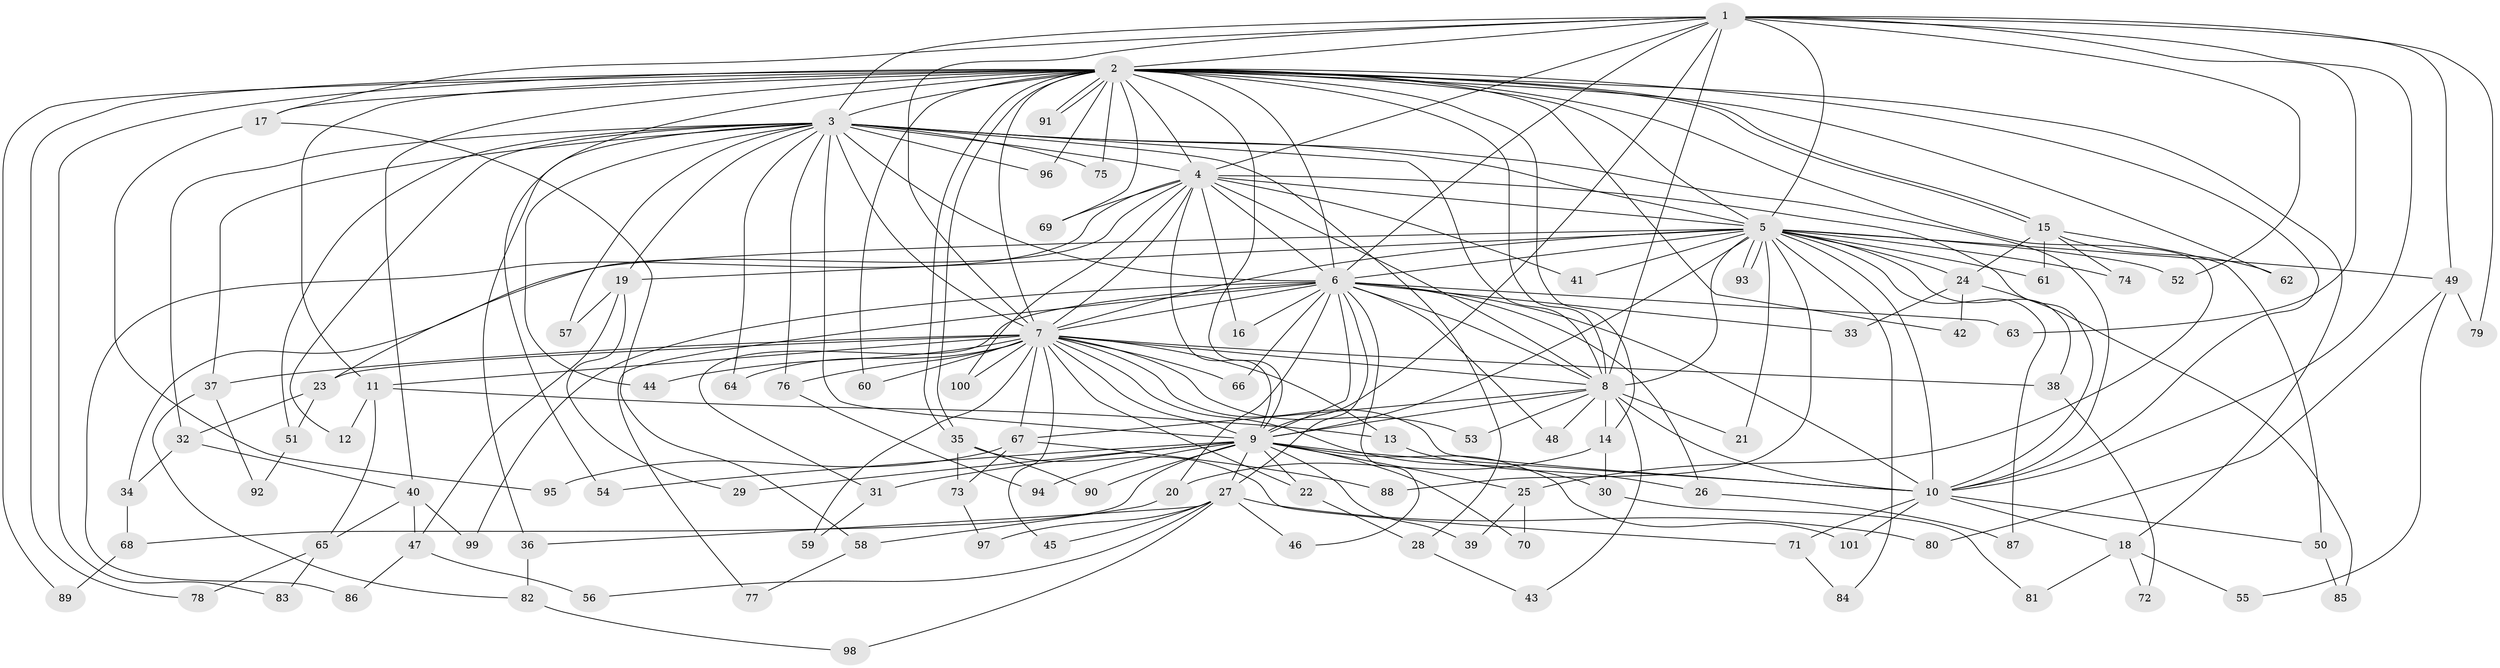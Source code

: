 // Generated by graph-tools (version 1.1) at 2025/34/03/09/25 02:34:54]
// undirected, 101 vertices, 227 edges
graph export_dot {
graph [start="1"]
  node [color=gray90,style=filled];
  1;
  2;
  3;
  4;
  5;
  6;
  7;
  8;
  9;
  10;
  11;
  12;
  13;
  14;
  15;
  16;
  17;
  18;
  19;
  20;
  21;
  22;
  23;
  24;
  25;
  26;
  27;
  28;
  29;
  30;
  31;
  32;
  33;
  34;
  35;
  36;
  37;
  38;
  39;
  40;
  41;
  42;
  43;
  44;
  45;
  46;
  47;
  48;
  49;
  50;
  51;
  52;
  53;
  54;
  55;
  56;
  57;
  58;
  59;
  60;
  61;
  62;
  63;
  64;
  65;
  66;
  67;
  68;
  69;
  70;
  71;
  72;
  73;
  74;
  75;
  76;
  77;
  78;
  79;
  80;
  81;
  82;
  83;
  84;
  85;
  86;
  87;
  88;
  89;
  90;
  91;
  92;
  93;
  94;
  95;
  96;
  97;
  98;
  99;
  100;
  101;
  1 -- 2;
  1 -- 3;
  1 -- 4;
  1 -- 5;
  1 -- 6;
  1 -- 7;
  1 -- 8;
  1 -- 9;
  1 -- 10;
  1 -- 17;
  1 -- 49;
  1 -- 52;
  1 -- 63;
  1 -- 79;
  2 -- 3;
  2 -- 4;
  2 -- 5;
  2 -- 6;
  2 -- 7;
  2 -- 8;
  2 -- 9;
  2 -- 10;
  2 -- 11;
  2 -- 14;
  2 -- 15;
  2 -- 15;
  2 -- 17;
  2 -- 18;
  2 -- 25;
  2 -- 35;
  2 -- 35;
  2 -- 40;
  2 -- 42;
  2 -- 54;
  2 -- 60;
  2 -- 62;
  2 -- 69;
  2 -- 75;
  2 -- 78;
  2 -- 83;
  2 -- 89;
  2 -- 91;
  2 -- 91;
  2 -- 96;
  3 -- 4;
  3 -- 5;
  3 -- 6;
  3 -- 7;
  3 -- 8;
  3 -- 9;
  3 -- 10;
  3 -- 12;
  3 -- 19;
  3 -- 28;
  3 -- 32;
  3 -- 36;
  3 -- 37;
  3 -- 44;
  3 -- 51;
  3 -- 57;
  3 -- 64;
  3 -- 75;
  3 -- 76;
  3 -- 96;
  4 -- 5;
  4 -- 6;
  4 -- 7;
  4 -- 8;
  4 -- 9;
  4 -- 10;
  4 -- 16;
  4 -- 23;
  4 -- 41;
  4 -- 69;
  4 -- 86;
  4 -- 100;
  5 -- 6;
  5 -- 7;
  5 -- 8;
  5 -- 9;
  5 -- 10;
  5 -- 19;
  5 -- 21;
  5 -- 24;
  5 -- 34;
  5 -- 38;
  5 -- 41;
  5 -- 49;
  5 -- 52;
  5 -- 61;
  5 -- 74;
  5 -- 84;
  5 -- 87;
  5 -- 88;
  5 -- 93;
  5 -- 93;
  6 -- 7;
  6 -- 8;
  6 -- 9;
  6 -- 10;
  6 -- 16;
  6 -- 20;
  6 -- 26;
  6 -- 27;
  6 -- 31;
  6 -- 33;
  6 -- 46;
  6 -- 48;
  6 -- 63;
  6 -- 66;
  6 -- 77;
  6 -- 99;
  7 -- 8;
  7 -- 9;
  7 -- 10;
  7 -- 11;
  7 -- 13;
  7 -- 22;
  7 -- 23;
  7 -- 30;
  7 -- 37;
  7 -- 38;
  7 -- 44;
  7 -- 45;
  7 -- 53;
  7 -- 59;
  7 -- 60;
  7 -- 64;
  7 -- 66;
  7 -- 67;
  7 -- 76;
  7 -- 100;
  8 -- 9;
  8 -- 10;
  8 -- 14;
  8 -- 21;
  8 -- 43;
  8 -- 48;
  8 -- 53;
  8 -- 67;
  9 -- 10;
  9 -- 22;
  9 -- 25;
  9 -- 27;
  9 -- 29;
  9 -- 31;
  9 -- 39;
  9 -- 54;
  9 -- 68;
  9 -- 70;
  9 -- 90;
  9 -- 94;
  9 -- 101;
  10 -- 18;
  10 -- 50;
  10 -- 71;
  10 -- 101;
  11 -- 12;
  11 -- 13;
  11 -- 65;
  13 -- 26;
  14 -- 20;
  14 -- 30;
  15 -- 24;
  15 -- 50;
  15 -- 61;
  15 -- 62;
  15 -- 74;
  17 -- 58;
  17 -- 95;
  18 -- 55;
  18 -- 72;
  18 -- 81;
  19 -- 29;
  19 -- 47;
  19 -- 57;
  20 -- 58;
  22 -- 28;
  23 -- 32;
  23 -- 51;
  24 -- 33;
  24 -- 42;
  24 -- 85;
  25 -- 39;
  25 -- 70;
  26 -- 87;
  27 -- 36;
  27 -- 45;
  27 -- 46;
  27 -- 56;
  27 -- 80;
  27 -- 97;
  27 -- 98;
  28 -- 43;
  30 -- 81;
  31 -- 59;
  32 -- 34;
  32 -- 40;
  34 -- 68;
  35 -- 71;
  35 -- 73;
  35 -- 90;
  36 -- 82;
  37 -- 82;
  37 -- 92;
  38 -- 72;
  40 -- 47;
  40 -- 65;
  40 -- 99;
  47 -- 56;
  47 -- 86;
  49 -- 55;
  49 -- 79;
  49 -- 80;
  50 -- 85;
  51 -- 92;
  58 -- 77;
  65 -- 78;
  65 -- 83;
  67 -- 73;
  67 -- 88;
  67 -- 95;
  68 -- 89;
  71 -- 84;
  73 -- 97;
  76 -- 94;
  82 -- 98;
}
